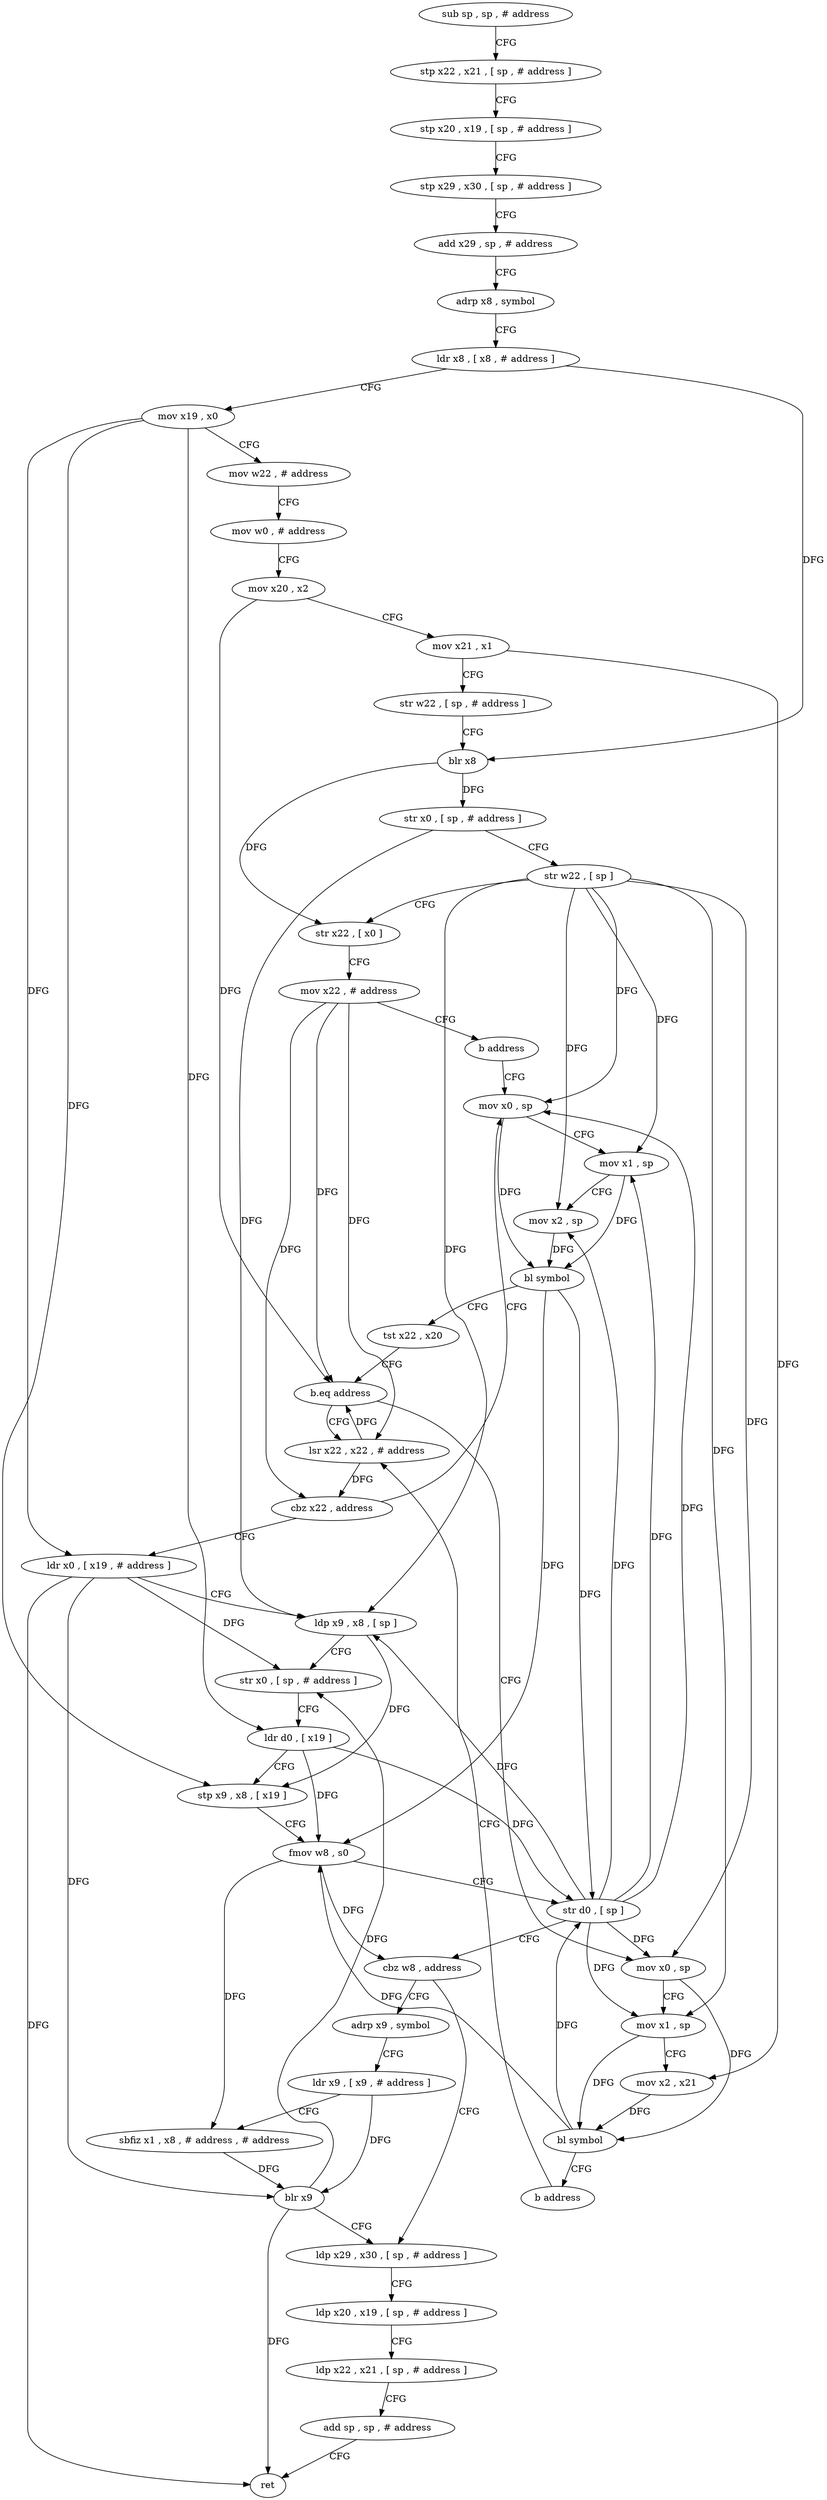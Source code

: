 digraph "func" {
"4247628" [label = "sub sp , sp , # address" ]
"4247632" [label = "stp x22 , x21 , [ sp , # address ]" ]
"4247636" [label = "stp x20 , x19 , [ sp , # address ]" ]
"4247640" [label = "stp x29 , x30 , [ sp , # address ]" ]
"4247644" [label = "add x29 , sp , # address" ]
"4247648" [label = "adrp x8 , symbol" ]
"4247652" [label = "ldr x8 , [ x8 , # address ]" ]
"4247656" [label = "mov x19 , x0" ]
"4247660" [label = "mov w22 , # address" ]
"4247664" [label = "mov w0 , # address" ]
"4247668" [label = "mov x20 , x2" ]
"4247672" [label = "mov x21 , x1" ]
"4247676" [label = "str w22 , [ sp , # address ]" ]
"4247680" [label = "blr x8" ]
"4247684" [label = "str x0 , [ sp , # address ]" ]
"4247688" [label = "str w22 , [ sp ]" ]
"4247692" [label = "str x22 , [ x0 ]" ]
"4247696" [label = "mov x22 , # address" ]
"4247700" [label = "b address" ]
"4247712" [label = "mov x0 , sp" ]
"4247716" [label = "mov x1 , sp" ]
"4247720" [label = "mov x2 , sp" ]
"4247724" [label = "bl symbol" ]
"4247728" [label = "tst x22 , x20" ]
"4247732" [label = "b.eq address" ]
"4247704" [label = "lsr x22 , x22 , # address" ]
"4247736" [label = "mov x0 , sp" ]
"4247708" [label = "cbz x22 , address" ]
"4247756" [label = "ldr x0 , [ x19 , # address ]" ]
"4247740" [label = "mov x1 , sp" ]
"4247744" [label = "mov x2 , x21" ]
"4247748" [label = "bl symbol" ]
"4247752" [label = "b address" ]
"4247760" [label = "ldp x9 , x8 , [ sp ]" ]
"4247764" [label = "str x0 , [ sp , # address ]" ]
"4247768" [label = "ldr d0 , [ x19 ]" ]
"4247772" [label = "stp x9 , x8 , [ x19 ]" ]
"4247776" [label = "fmov w8 , s0" ]
"4247780" [label = "str d0 , [ sp ]" ]
"4247784" [label = "cbz w8 , address" ]
"4247804" [label = "ldp x29 , x30 , [ sp , # address ]" ]
"4247788" [label = "adrp x9 , symbol" ]
"4247808" [label = "ldp x20 , x19 , [ sp , # address ]" ]
"4247812" [label = "ldp x22 , x21 , [ sp , # address ]" ]
"4247816" [label = "add sp , sp , # address" ]
"4247820" [label = "ret" ]
"4247792" [label = "ldr x9 , [ x9 , # address ]" ]
"4247796" [label = "sbfiz x1 , x8 , # address , # address" ]
"4247800" [label = "blr x9" ]
"4247628" -> "4247632" [ label = "CFG" ]
"4247632" -> "4247636" [ label = "CFG" ]
"4247636" -> "4247640" [ label = "CFG" ]
"4247640" -> "4247644" [ label = "CFG" ]
"4247644" -> "4247648" [ label = "CFG" ]
"4247648" -> "4247652" [ label = "CFG" ]
"4247652" -> "4247656" [ label = "CFG" ]
"4247652" -> "4247680" [ label = "DFG" ]
"4247656" -> "4247660" [ label = "CFG" ]
"4247656" -> "4247756" [ label = "DFG" ]
"4247656" -> "4247768" [ label = "DFG" ]
"4247656" -> "4247772" [ label = "DFG" ]
"4247660" -> "4247664" [ label = "CFG" ]
"4247664" -> "4247668" [ label = "CFG" ]
"4247668" -> "4247672" [ label = "CFG" ]
"4247668" -> "4247732" [ label = "DFG" ]
"4247672" -> "4247676" [ label = "CFG" ]
"4247672" -> "4247744" [ label = "DFG" ]
"4247676" -> "4247680" [ label = "CFG" ]
"4247680" -> "4247684" [ label = "DFG" ]
"4247680" -> "4247692" [ label = "DFG" ]
"4247684" -> "4247688" [ label = "CFG" ]
"4247684" -> "4247760" [ label = "DFG" ]
"4247688" -> "4247692" [ label = "CFG" ]
"4247688" -> "4247760" [ label = "DFG" ]
"4247688" -> "4247712" [ label = "DFG" ]
"4247688" -> "4247716" [ label = "DFG" ]
"4247688" -> "4247720" [ label = "DFG" ]
"4247688" -> "4247736" [ label = "DFG" ]
"4247688" -> "4247740" [ label = "DFG" ]
"4247692" -> "4247696" [ label = "CFG" ]
"4247696" -> "4247700" [ label = "CFG" ]
"4247696" -> "4247732" [ label = "DFG" ]
"4247696" -> "4247704" [ label = "DFG" ]
"4247696" -> "4247708" [ label = "DFG" ]
"4247700" -> "4247712" [ label = "CFG" ]
"4247712" -> "4247716" [ label = "CFG" ]
"4247712" -> "4247724" [ label = "DFG" ]
"4247716" -> "4247720" [ label = "CFG" ]
"4247716" -> "4247724" [ label = "DFG" ]
"4247720" -> "4247724" [ label = "DFG" ]
"4247724" -> "4247728" [ label = "CFG" ]
"4247724" -> "4247776" [ label = "DFG" ]
"4247724" -> "4247780" [ label = "DFG" ]
"4247728" -> "4247732" [ label = "CFG" ]
"4247732" -> "4247704" [ label = "CFG" ]
"4247732" -> "4247736" [ label = "CFG" ]
"4247704" -> "4247708" [ label = "DFG" ]
"4247704" -> "4247732" [ label = "DFG" ]
"4247736" -> "4247740" [ label = "CFG" ]
"4247736" -> "4247748" [ label = "DFG" ]
"4247708" -> "4247756" [ label = "CFG" ]
"4247708" -> "4247712" [ label = "CFG" ]
"4247756" -> "4247760" [ label = "CFG" ]
"4247756" -> "4247764" [ label = "DFG" ]
"4247756" -> "4247820" [ label = "DFG" ]
"4247756" -> "4247800" [ label = "DFG" ]
"4247740" -> "4247744" [ label = "CFG" ]
"4247740" -> "4247748" [ label = "DFG" ]
"4247744" -> "4247748" [ label = "DFG" ]
"4247748" -> "4247752" [ label = "CFG" ]
"4247748" -> "4247776" [ label = "DFG" ]
"4247748" -> "4247780" [ label = "DFG" ]
"4247752" -> "4247704" [ label = "CFG" ]
"4247760" -> "4247764" [ label = "CFG" ]
"4247760" -> "4247772" [ label = "DFG" ]
"4247764" -> "4247768" [ label = "CFG" ]
"4247768" -> "4247772" [ label = "CFG" ]
"4247768" -> "4247776" [ label = "DFG" ]
"4247768" -> "4247780" [ label = "DFG" ]
"4247772" -> "4247776" [ label = "CFG" ]
"4247776" -> "4247780" [ label = "CFG" ]
"4247776" -> "4247784" [ label = "DFG" ]
"4247776" -> "4247796" [ label = "DFG" ]
"4247780" -> "4247784" [ label = "CFG" ]
"4247780" -> "4247712" [ label = "DFG" ]
"4247780" -> "4247716" [ label = "DFG" ]
"4247780" -> "4247720" [ label = "DFG" ]
"4247780" -> "4247736" [ label = "DFG" ]
"4247780" -> "4247740" [ label = "DFG" ]
"4247780" -> "4247760" [ label = "DFG" ]
"4247784" -> "4247804" [ label = "CFG" ]
"4247784" -> "4247788" [ label = "CFG" ]
"4247804" -> "4247808" [ label = "CFG" ]
"4247788" -> "4247792" [ label = "CFG" ]
"4247808" -> "4247812" [ label = "CFG" ]
"4247812" -> "4247816" [ label = "CFG" ]
"4247816" -> "4247820" [ label = "CFG" ]
"4247792" -> "4247796" [ label = "CFG" ]
"4247792" -> "4247800" [ label = "DFG" ]
"4247796" -> "4247800" [ label = "DFG" ]
"4247800" -> "4247804" [ label = "CFG" ]
"4247800" -> "4247764" [ label = "DFG" ]
"4247800" -> "4247820" [ label = "DFG" ]
}
